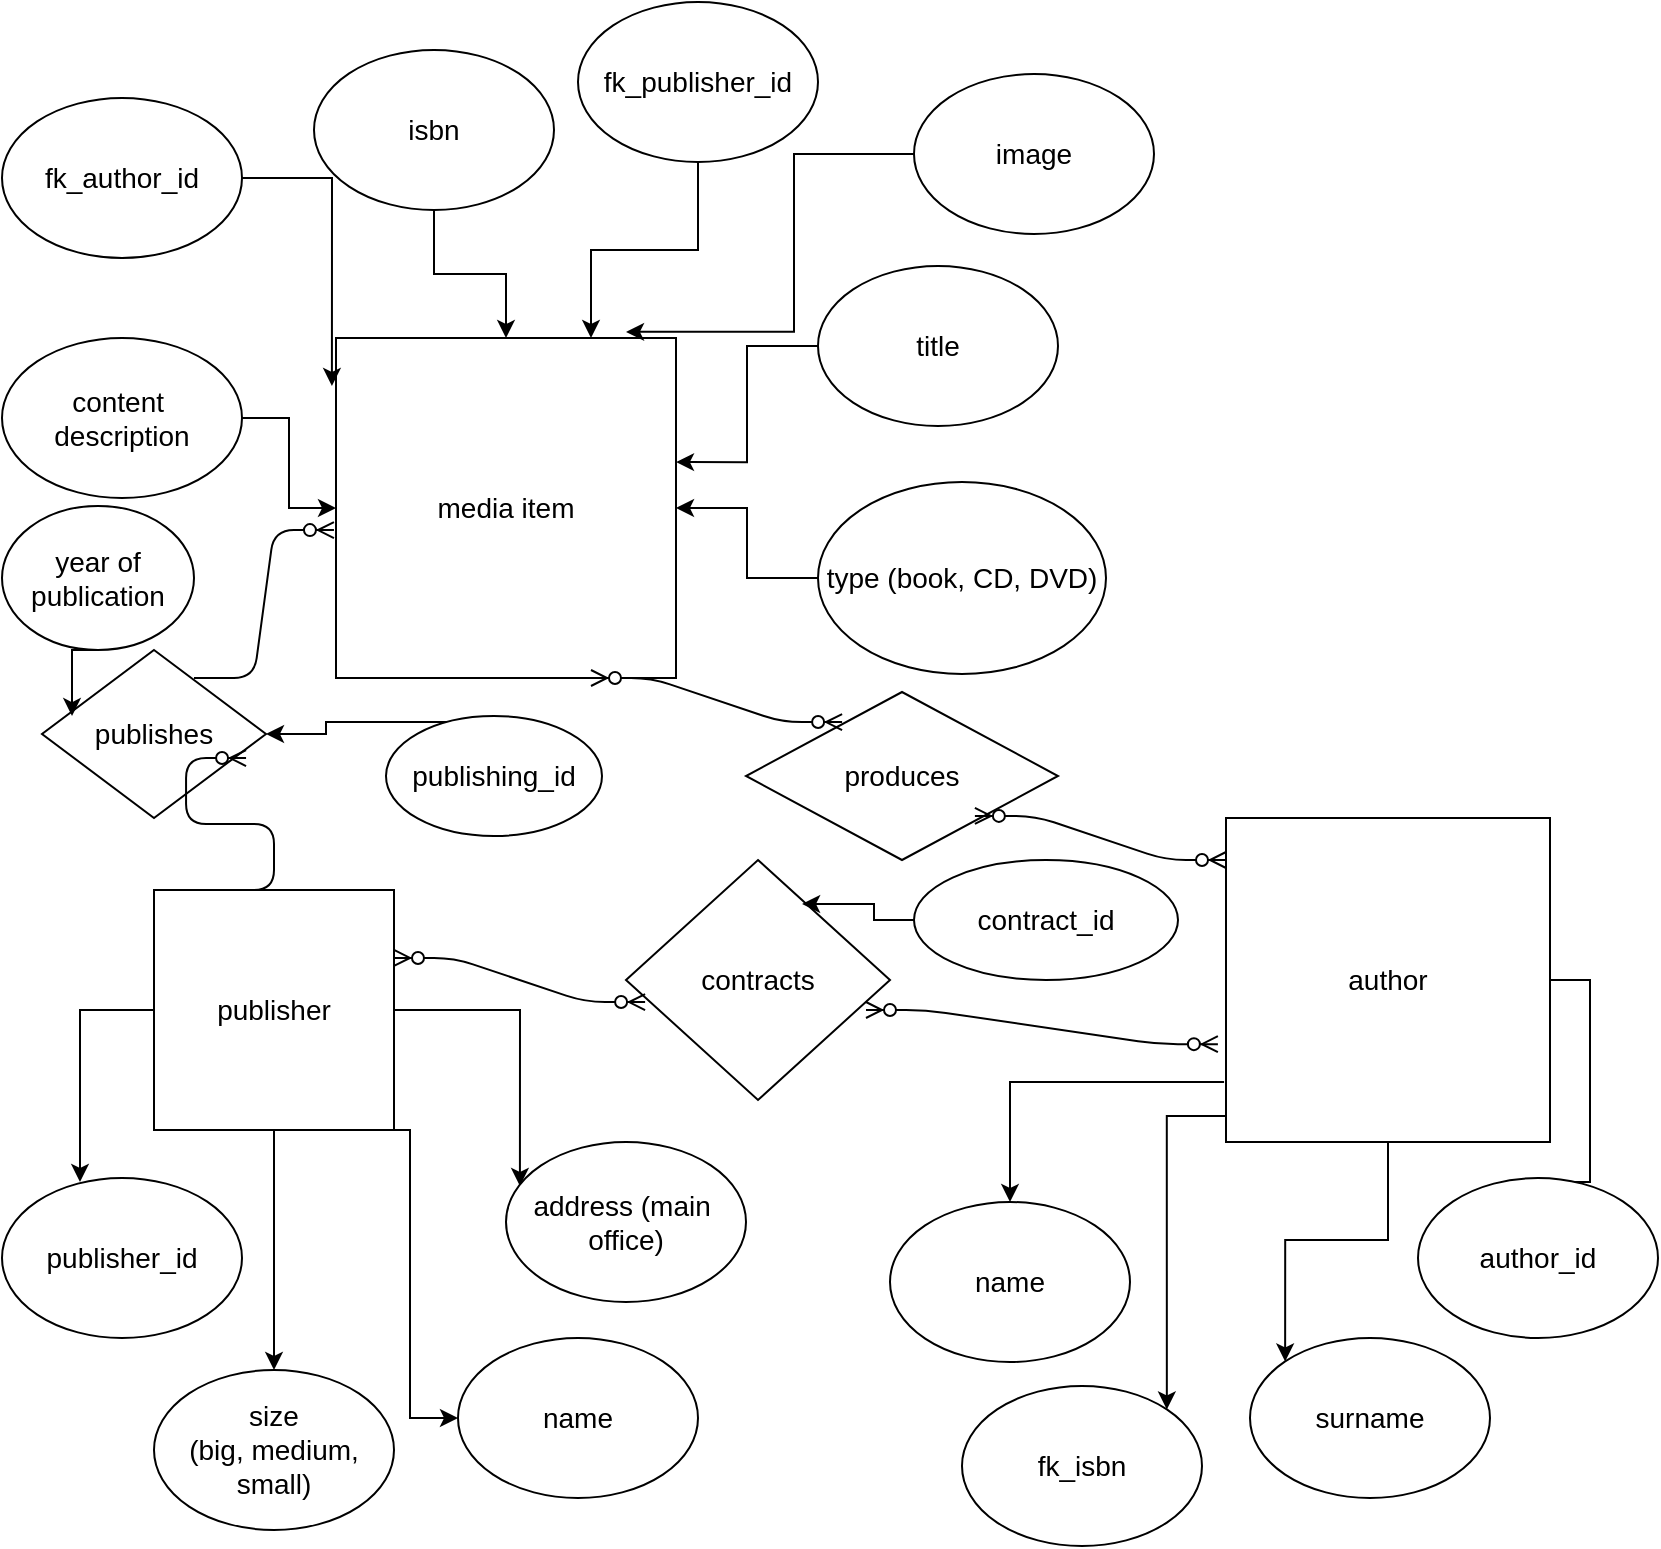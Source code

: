 <mxfile version="13.4.6" type="device"><diagram id="R2lEEEUBdFMjLlhIrx00" name="Page-1"><mxGraphModel dx="868" dy="492" grid="1" gridSize="12" guides="1" tooltips="1" connect="1" arrows="1" fold="1" page="1" pageScale="1" pageWidth="850" pageHeight="1100" math="0" shadow="0" extFonts="Permanent Marker^https://fonts.googleapis.com/css?family=Permanent+Marker"><root><mxCell id="0"/><mxCell id="1" parent="0"/><mxCell id="MElUdl5TMgQCZznI5CRr-1" value="media item" style="whiteSpace=wrap;html=1;aspect=fixed;fontSize=14;" parent="1" vertex="1"><mxGeometry x="179" y="180" width="170" height="170" as="geometry"/></mxCell><mxCell id="MElUdl5TMgQCZznI5CRr-36" style="edgeStyle=orthogonalEdgeStyle;rounded=0;orthogonalLoop=1;jettySize=auto;html=1;entryX=1;entryY=0.365;entryDx=0;entryDy=0;entryPerimeter=0;fontSize=14;" parent="1" source="MElUdl5TMgQCZznI5CRr-2" target="MElUdl5TMgQCZznI5CRr-1" edge="1"><mxGeometry relative="1" as="geometry"/></mxCell><mxCell id="MElUdl5TMgQCZznI5CRr-2" value="title" style="ellipse;whiteSpace=wrap;html=1;fontSize=14;" parent="1" vertex="1"><mxGeometry x="420" y="144" width="120" height="80" as="geometry"/></mxCell><mxCell id="MElUdl5TMgQCZznI5CRr-35" style="edgeStyle=orthogonalEdgeStyle;rounded=0;orthogonalLoop=1;jettySize=auto;html=1;entryX=0.853;entryY=-0.018;entryDx=0;entryDy=0;entryPerimeter=0;fontSize=14;" parent="1" source="MElUdl5TMgQCZznI5CRr-3" target="MElUdl5TMgQCZznI5CRr-1" edge="1"><mxGeometry relative="1" as="geometry"><Array as="points"><mxPoint x="408" y="88"/><mxPoint x="408" y="177"/></Array></mxGeometry></mxCell><mxCell id="MElUdl5TMgQCZznI5CRr-3" value="image" style="ellipse;whiteSpace=wrap;html=1;fontSize=14;" parent="1" vertex="1"><mxGeometry x="468" y="48" width="120" height="80" as="geometry"/></mxCell><mxCell id="MElUdl5TMgQCZznI5CRr-34" style="edgeStyle=orthogonalEdgeStyle;rounded=0;orthogonalLoop=1;jettySize=auto;html=1;fontSize=14;" parent="1" source="MElUdl5TMgQCZznI5CRr-4" target="MElUdl5TMgQCZznI5CRr-1" edge="1"><mxGeometry relative="1" as="geometry"/></mxCell><mxCell id="MElUdl5TMgQCZznI5CRr-4" value="isbn" style="ellipse;whiteSpace=wrap;html=1;fontSize=14;" parent="1" vertex="1"><mxGeometry x="168" y="36" width="120" height="80" as="geometry"/></mxCell><mxCell id="MElUdl5TMgQCZznI5CRr-33" style="edgeStyle=orthogonalEdgeStyle;rounded=0;orthogonalLoop=1;jettySize=auto;html=1;fontSize=14;entryX=-0.012;entryY=0.141;entryDx=0;entryDy=0;entryPerimeter=0;" parent="1" source="MElUdl5TMgQCZznI5CRr-5" target="MElUdl5TMgQCZznI5CRr-1" edge="1"><mxGeometry relative="1" as="geometry"><mxPoint x="168" y="204" as="targetPoint"/></mxGeometry></mxCell><mxCell id="MElUdl5TMgQCZznI5CRr-5" value="fk_author_id" style="ellipse;whiteSpace=wrap;html=1;fontSize=14;" parent="1" vertex="1"><mxGeometry x="12" y="60" width="120" height="80" as="geometry"/></mxCell><mxCell id="MElUdl5TMgQCZznI5CRr-45" style="edgeStyle=orthogonalEdgeStyle;rounded=0;orthogonalLoop=1;jettySize=auto;html=1;entryX=0;entryY=0;entryDx=0;entryDy=0;fontSize=14;" parent="1" source="MElUdl5TMgQCZznI5CRr-6" target="MElUdl5TMgQCZznI5CRr-23" edge="1"><mxGeometry relative="1" as="geometry"/></mxCell><mxCell id="MElUdl5TMgQCZznI5CRr-46" style="edgeStyle=orthogonalEdgeStyle;rounded=0;orthogonalLoop=1;jettySize=auto;html=1;fontSize=14;exitX=1;exitY=0.5;exitDx=0;exitDy=0;" parent="1" source="MElUdl5TMgQCZznI5CRr-6" target="MElUdl5TMgQCZznI5CRr-7" edge="1"><mxGeometry relative="1" as="geometry"><mxPoint x="840" y="576" as="targetPoint"/></mxGeometry></mxCell><mxCell id="MElUdl5TMgQCZznI5CRr-47" style="edgeStyle=orthogonalEdgeStyle;rounded=0;orthogonalLoop=1;jettySize=auto;html=1;entryX=1;entryY=0;entryDx=0;entryDy=0;fontSize=14;exitX=0.006;exitY=0.92;exitDx=0;exitDy=0;exitPerimeter=0;" parent="1" source="MElUdl5TMgQCZznI5CRr-6" target="MElUdl5TMgQCZznI5CRr-17" edge="1"><mxGeometry relative="1" as="geometry"/></mxCell><mxCell id="MElUdl5TMgQCZznI5CRr-48" style="edgeStyle=orthogonalEdgeStyle;rounded=0;orthogonalLoop=1;jettySize=auto;html=1;fontSize=14;exitX=-0.006;exitY=0.815;exitDx=0;exitDy=0;exitPerimeter=0;entryX=0.5;entryY=0;entryDx=0;entryDy=0;" parent="1" source="MElUdl5TMgQCZznI5CRr-6" target="MElUdl5TMgQCZznI5CRr-8" edge="1"><mxGeometry relative="1" as="geometry"/></mxCell><mxCell id="MElUdl5TMgQCZznI5CRr-6" value="author" style="whiteSpace=wrap;html=1;aspect=fixed;fontSize=14;" parent="1" vertex="1"><mxGeometry x="624" y="420" width="162" height="162" as="geometry"/></mxCell><mxCell id="MElUdl5TMgQCZznI5CRr-7" value="author_id" style="ellipse;whiteSpace=wrap;html=1;fontSize=14;" parent="1" vertex="1"><mxGeometry x="720" y="600" width="120" height="80" as="geometry"/></mxCell><mxCell id="MElUdl5TMgQCZznI5CRr-8" value="name" style="ellipse;whiteSpace=wrap;html=1;fontSize=14;" parent="1" vertex="1"><mxGeometry x="456" y="612" width="120" height="80" as="geometry"/></mxCell><mxCell id="MElUdl5TMgQCZznI5CRr-41" style="edgeStyle=orthogonalEdgeStyle;rounded=0;orthogonalLoop=1;jettySize=auto;html=1;entryX=0.5;entryY=0;entryDx=0;entryDy=0;fontSize=14;" parent="1" source="MElUdl5TMgQCZznI5CRr-9" target="MElUdl5TMgQCZznI5CRr-29" edge="1"><mxGeometry relative="1" as="geometry"/></mxCell><mxCell id="MElUdl5TMgQCZznI5CRr-42" style="edgeStyle=orthogonalEdgeStyle;rounded=0;orthogonalLoop=1;jettySize=auto;html=1;entryX=0.325;entryY=0.025;entryDx=0;entryDy=0;entryPerimeter=0;fontSize=14;exitX=0;exitY=0.5;exitDx=0;exitDy=0;" parent="1" source="MElUdl5TMgQCZznI5CRr-9" target="MElUdl5TMgQCZznI5CRr-10" edge="1"><mxGeometry relative="1" as="geometry"/></mxCell><mxCell id="MElUdl5TMgQCZznI5CRr-43" style="edgeStyle=orthogonalEdgeStyle;rounded=0;orthogonalLoop=1;jettySize=auto;html=1;entryX=0;entryY=0.5;entryDx=0;entryDy=0;fontSize=14;exitX=0.75;exitY=1;exitDx=0;exitDy=0;" parent="1" source="MElUdl5TMgQCZznI5CRr-9" target="MElUdl5TMgQCZznI5CRr-11" edge="1"><mxGeometry relative="1" as="geometry"><Array as="points"><mxPoint x="216" y="576"/><mxPoint x="216" y="720"/></Array></mxGeometry></mxCell><mxCell id="MElUdl5TMgQCZznI5CRr-44" style="edgeStyle=orthogonalEdgeStyle;rounded=0;orthogonalLoop=1;jettySize=auto;html=1;entryX=0.058;entryY=0.275;entryDx=0;entryDy=0;entryPerimeter=0;fontSize=14;" parent="1" source="MElUdl5TMgQCZznI5CRr-9" target="MElUdl5TMgQCZznI5CRr-30" edge="1"><mxGeometry relative="1" as="geometry"/></mxCell><mxCell id="MElUdl5TMgQCZznI5CRr-9" value="publisher" style="whiteSpace=wrap;html=1;aspect=fixed;fontSize=14;" parent="1" vertex="1"><mxGeometry x="88" y="456" width="120" height="120" as="geometry"/></mxCell><mxCell id="MElUdl5TMgQCZznI5CRr-10" value="publisher_id" style="ellipse;whiteSpace=wrap;html=1;fontSize=14;" parent="1" vertex="1"><mxGeometry x="12" y="600" width="120" height="80" as="geometry"/></mxCell><mxCell id="MElUdl5TMgQCZznI5CRr-11" value="name" style="ellipse;whiteSpace=wrap;html=1;fontSize=14;" parent="1" vertex="1"><mxGeometry x="240" y="680" width="120" height="80" as="geometry"/></mxCell><mxCell id="MElUdl5TMgQCZznI5CRr-13" value="contracts" style="rhombus;whiteSpace=wrap;html=1;fontSize=14;" parent="1" vertex="1"><mxGeometry x="324" y="441" width="132" height="120" as="geometry"/></mxCell><mxCell id="MElUdl5TMgQCZznI5CRr-37" style="edgeStyle=orthogonalEdgeStyle;rounded=0;orthogonalLoop=1;jettySize=auto;html=1;fontSize=14;" parent="1" source="MElUdl5TMgQCZznI5CRr-15" target="MElUdl5TMgQCZznI5CRr-1" edge="1"><mxGeometry relative="1" as="geometry"/></mxCell><mxCell id="MElUdl5TMgQCZznI5CRr-15" value="type (book, CD, DVD)" style="ellipse;whiteSpace=wrap;html=1;fontSize=14;" parent="1" vertex="1"><mxGeometry x="420" y="252" width="144" height="96" as="geometry"/></mxCell><mxCell id="MElUdl5TMgQCZznI5CRr-32" style="edgeStyle=orthogonalEdgeStyle;rounded=0;orthogonalLoop=1;jettySize=auto;html=1;fontSize=14;" parent="1" source="MElUdl5TMgQCZznI5CRr-16" target="MElUdl5TMgQCZznI5CRr-1" edge="1"><mxGeometry relative="1" as="geometry"/></mxCell><mxCell id="MElUdl5TMgQCZznI5CRr-16" value="content&amp;nbsp;&lt;br&gt;description" style="ellipse;whiteSpace=wrap;html=1;fontSize=14;" parent="1" vertex="1"><mxGeometry x="12" y="180" width="120" height="80" as="geometry"/></mxCell><mxCell id="MElUdl5TMgQCZznI5CRr-17" value="fk_isbn" style="ellipse;whiteSpace=wrap;html=1;fontSize=14;" parent="1" vertex="1"><mxGeometry x="492" y="704" width="120" height="80" as="geometry"/></mxCell><mxCell id="MElUdl5TMgQCZznI5CRr-18" value="publishes" style="rhombus;whiteSpace=wrap;html=1;fontSize=14;" parent="1" vertex="1"><mxGeometry x="32" y="336" width="112" height="84" as="geometry"/></mxCell><mxCell id="MElUdl5TMgQCZznI5CRr-21" value="" style="edgeStyle=entityRelationEdgeStyle;fontSize=12;html=1;endArrow=ERzeroToMany;endFill=1;entryX=0.911;entryY=0.643;entryDx=0;entryDy=0;entryPerimeter=0;exitX=0.25;exitY=0;exitDx=0;exitDy=0;" parent="1" source="MElUdl5TMgQCZznI5CRr-9" target="MElUdl5TMgQCZznI5CRr-18" edge="1"><mxGeometry width="100" height="100" relative="1" as="geometry"><mxPoint x="96" y="444" as="sourcePoint"/><mxPoint x="236" y="416" as="targetPoint"/></mxGeometry></mxCell><mxCell id="MElUdl5TMgQCZznI5CRr-22" value="" style="edgeStyle=entityRelationEdgeStyle;fontSize=12;html=1;endArrow=ERzeroToMany;endFill=1;entryX=-0.006;entryY=0.565;entryDx=0;entryDy=0;entryPerimeter=0;" parent="1" target="MElUdl5TMgQCZznI5CRr-1" edge="1"><mxGeometry width="100" height="100" relative="1" as="geometry"><mxPoint x="108" y="350" as="sourcePoint"/><mxPoint x="138" y="272" as="targetPoint"/></mxGeometry></mxCell><mxCell id="MElUdl5TMgQCZznI5CRr-23" value="surname" style="ellipse;whiteSpace=wrap;html=1;fontSize=14;" parent="1" vertex="1"><mxGeometry x="636" y="680" width="120" height="80" as="geometry"/></mxCell><mxCell id="MElUdl5TMgQCZznI5CRr-24" value="produces" style="rhombus;whiteSpace=wrap;html=1;fontSize=14;" parent="1" vertex="1"><mxGeometry x="384" y="357" width="156" height="84" as="geometry"/></mxCell><mxCell id="MElUdl5TMgQCZznI5CRr-25" value="" style="edgeStyle=entityRelationEdgeStyle;fontSize=12;html=1;endArrow=ERzeroToMany;endFill=1;startArrow=ERzeroToMany;exitX=0.75;exitY=1;exitDx=0;exitDy=0;entryX=0.308;entryY=0.179;entryDx=0;entryDy=0;entryPerimeter=0;" parent="1" source="MElUdl5TMgQCZznI5CRr-1" target="MElUdl5TMgQCZznI5CRr-24" edge="1"><mxGeometry width="100" height="100" relative="1" as="geometry"><mxPoint x="372" y="424" as="sourcePoint"/><mxPoint x="472" y="324" as="targetPoint"/></mxGeometry></mxCell><mxCell id="MElUdl5TMgQCZznI5CRr-26" value="" style="edgeStyle=entityRelationEdgeStyle;fontSize=12;html=1;endArrow=ERzeroToMany;endFill=1;startArrow=ERzeroToMany;exitX=0.75;exitY=1;exitDx=0;exitDy=0;entryX=0.308;entryY=0.179;entryDx=0;entryDy=0;entryPerimeter=0;" parent="1" edge="1"><mxGeometry width="100" height="100" relative="1" as="geometry"><mxPoint x="498.45" y="418.96" as="sourcePoint"/><mxPoint x="623.998" y="440.996" as="targetPoint"/></mxGeometry></mxCell><mxCell id="MElUdl5TMgQCZznI5CRr-27" value="" style="edgeStyle=entityRelationEdgeStyle;fontSize=12;html=1;endArrow=ERzeroToMany;endFill=1;startArrow=ERzeroToMany;exitX=0.75;exitY=1;exitDx=0;exitDy=0;entryX=0.308;entryY=0.179;entryDx=0;entryDy=0;entryPerimeter=0;" parent="1" edge="1"><mxGeometry width="100" height="100" relative="1" as="geometry"><mxPoint x="208" y="489.98" as="sourcePoint"/><mxPoint x="333.548" y="512.016" as="targetPoint"/></mxGeometry></mxCell><mxCell id="MElUdl5TMgQCZznI5CRr-28" value="" style="edgeStyle=entityRelationEdgeStyle;fontSize=12;html=1;endArrow=ERzeroToMany;endFill=1;startArrow=ERzeroToMany;entryX=-0.025;entryY=0.698;entryDx=0;entryDy=0;entryPerimeter=0;" parent="1" target="MElUdl5TMgQCZznI5CRr-6" edge="1"><mxGeometry width="100" height="100" relative="1" as="geometry"><mxPoint x="444" y="516" as="sourcePoint"/><mxPoint x="554.778" y="538.036" as="targetPoint"/></mxGeometry></mxCell><mxCell id="MElUdl5TMgQCZznI5CRr-29" value="size &lt;br&gt;(big, medium,&lt;br&gt;small)" style="ellipse;whiteSpace=wrap;html=1;fontSize=14;" parent="1" vertex="1"><mxGeometry x="88" y="696" width="120" height="80" as="geometry"/></mxCell><mxCell id="MElUdl5TMgQCZznI5CRr-30" value="address (main&amp;nbsp;&lt;br&gt;office)" style="ellipse;whiteSpace=wrap;html=1;fontSize=14;" parent="1" vertex="1"><mxGeometry x="264" y="582" width="120" height="80" as="geometry"/></mxCell><mxCell id="MElUdl5TMgQCZznI5CRr-39" style="edgeStyle=orthogonalEdgeStyle;rounded=0;orthogonalLoop=1;jettySize=auto;html=1;exitX=0.5;exitY=1;exitDx=0;exitDy=0;entryX=0.134;entryY=0.393;entryDx=0;entryDy=0;entryPerimeter=0;fontSize=14;" parent="1" source="MElUdl5TMgQCZznI5CRr-38" target="MElUdl5TMgQCZznI5CRr-18" edge="1"><mxGeometry relative="1" as="geometry"/></mxCell><mxCell id="MElUdl5TMgQCZznI5CRr-38" value="year of&lt;br&gt;publication" style="ellipse;whiteSpace=wrap;html=1;fontSize=14;" parent="1" vertex="1"><mxGeometry x="12" y="264" width="96" height="72" as="geometry"/></mxCell><mxCell id="F4vH5PeWIGNhyyTeim5_-2" style="edgeStyle=orthogonalEdgeStyle;rounded=0;orthogonalLoop=1;jettySize=auto;html=1;entryX=0.75;entryY=0;entryDx=0;entryDy=0;" parent="1" source="F4vH5PeWIGNhyyTeim5_-1" target="MElUdl5TMgQCZznI5CRr-1" edge="1"><mxGeometry relative="1" as="geometry"/></mxCell><mxCell id="F4vH5PeWIGNhyyTeim5_-1" value="fk_publisher_id" style="ellipse;whiteSpace=wrap;html=1;fontSize=14;" parent="1" vertex="1"><mxGeometry x="300" y="12" width="120" height="80" as="geometry"/></mxCell><mxCell id="F4vH5PeWIGNhyyTeim5_-4" style="edgeStyle=orthogonalEdgeStyle;rounded=0;orthogonalLoop=1;jettySize=auto;html=1;fontSize=14;" parent="1" source="F4vH5PeWIGNhyyTeim5_-3" target="MElUdl5TMgQCZznI5CRr-18" edge="1"><mxGeometry relative="1" as="geometry"><Array as="points"><mxPoint x="174" y="372"/><mxPoint x="174" y="378"/></Array></mxGeometry></mxCell><mxCell id="F4vH5PeWIGNhyyTeim5_-3" value="publishing_id" style="ellipse;whiteSpace=wrap;html=1;fontSize=14;" parent="1" vertex="1"><mxGeometry x="204" y="369" width="108" height="60" as="geometry"/></mxCell><mxCell id="x8JmqnrGIKk9kbFnuYiV-3" style="edgeStyle=orthogonalEdgeStyle;rounded=0;orthogonalLoop=1;jettySize=auto;html=1;exitX=0;exitY=0.5;exitDx=0;exitDy=0;entryX=0.667;entryY=0.183;entryDx=0;entryDy=0;entryPerimeter=0;fontSize=14;" edge="1" parent="1" source="x8JmqnrGIKk9kbFnuYiV-1" target="MElUdl5TMgQCZznI5CRr-13"><mxGeometry relative="1" as="geometry"/></mxCell><mxCell id="x8JmqnrGIKk9kbFnuYiV-1" value="contract_id" style="ellipse;whiteSpace=wrap;html=1;fontSize=14;" vertex="1" parent="1"><mxGeometry x="468" y="441" width="132" height="60" as="geometry"/></mxCell></root></mxGraphModel></diagram></mxfile>